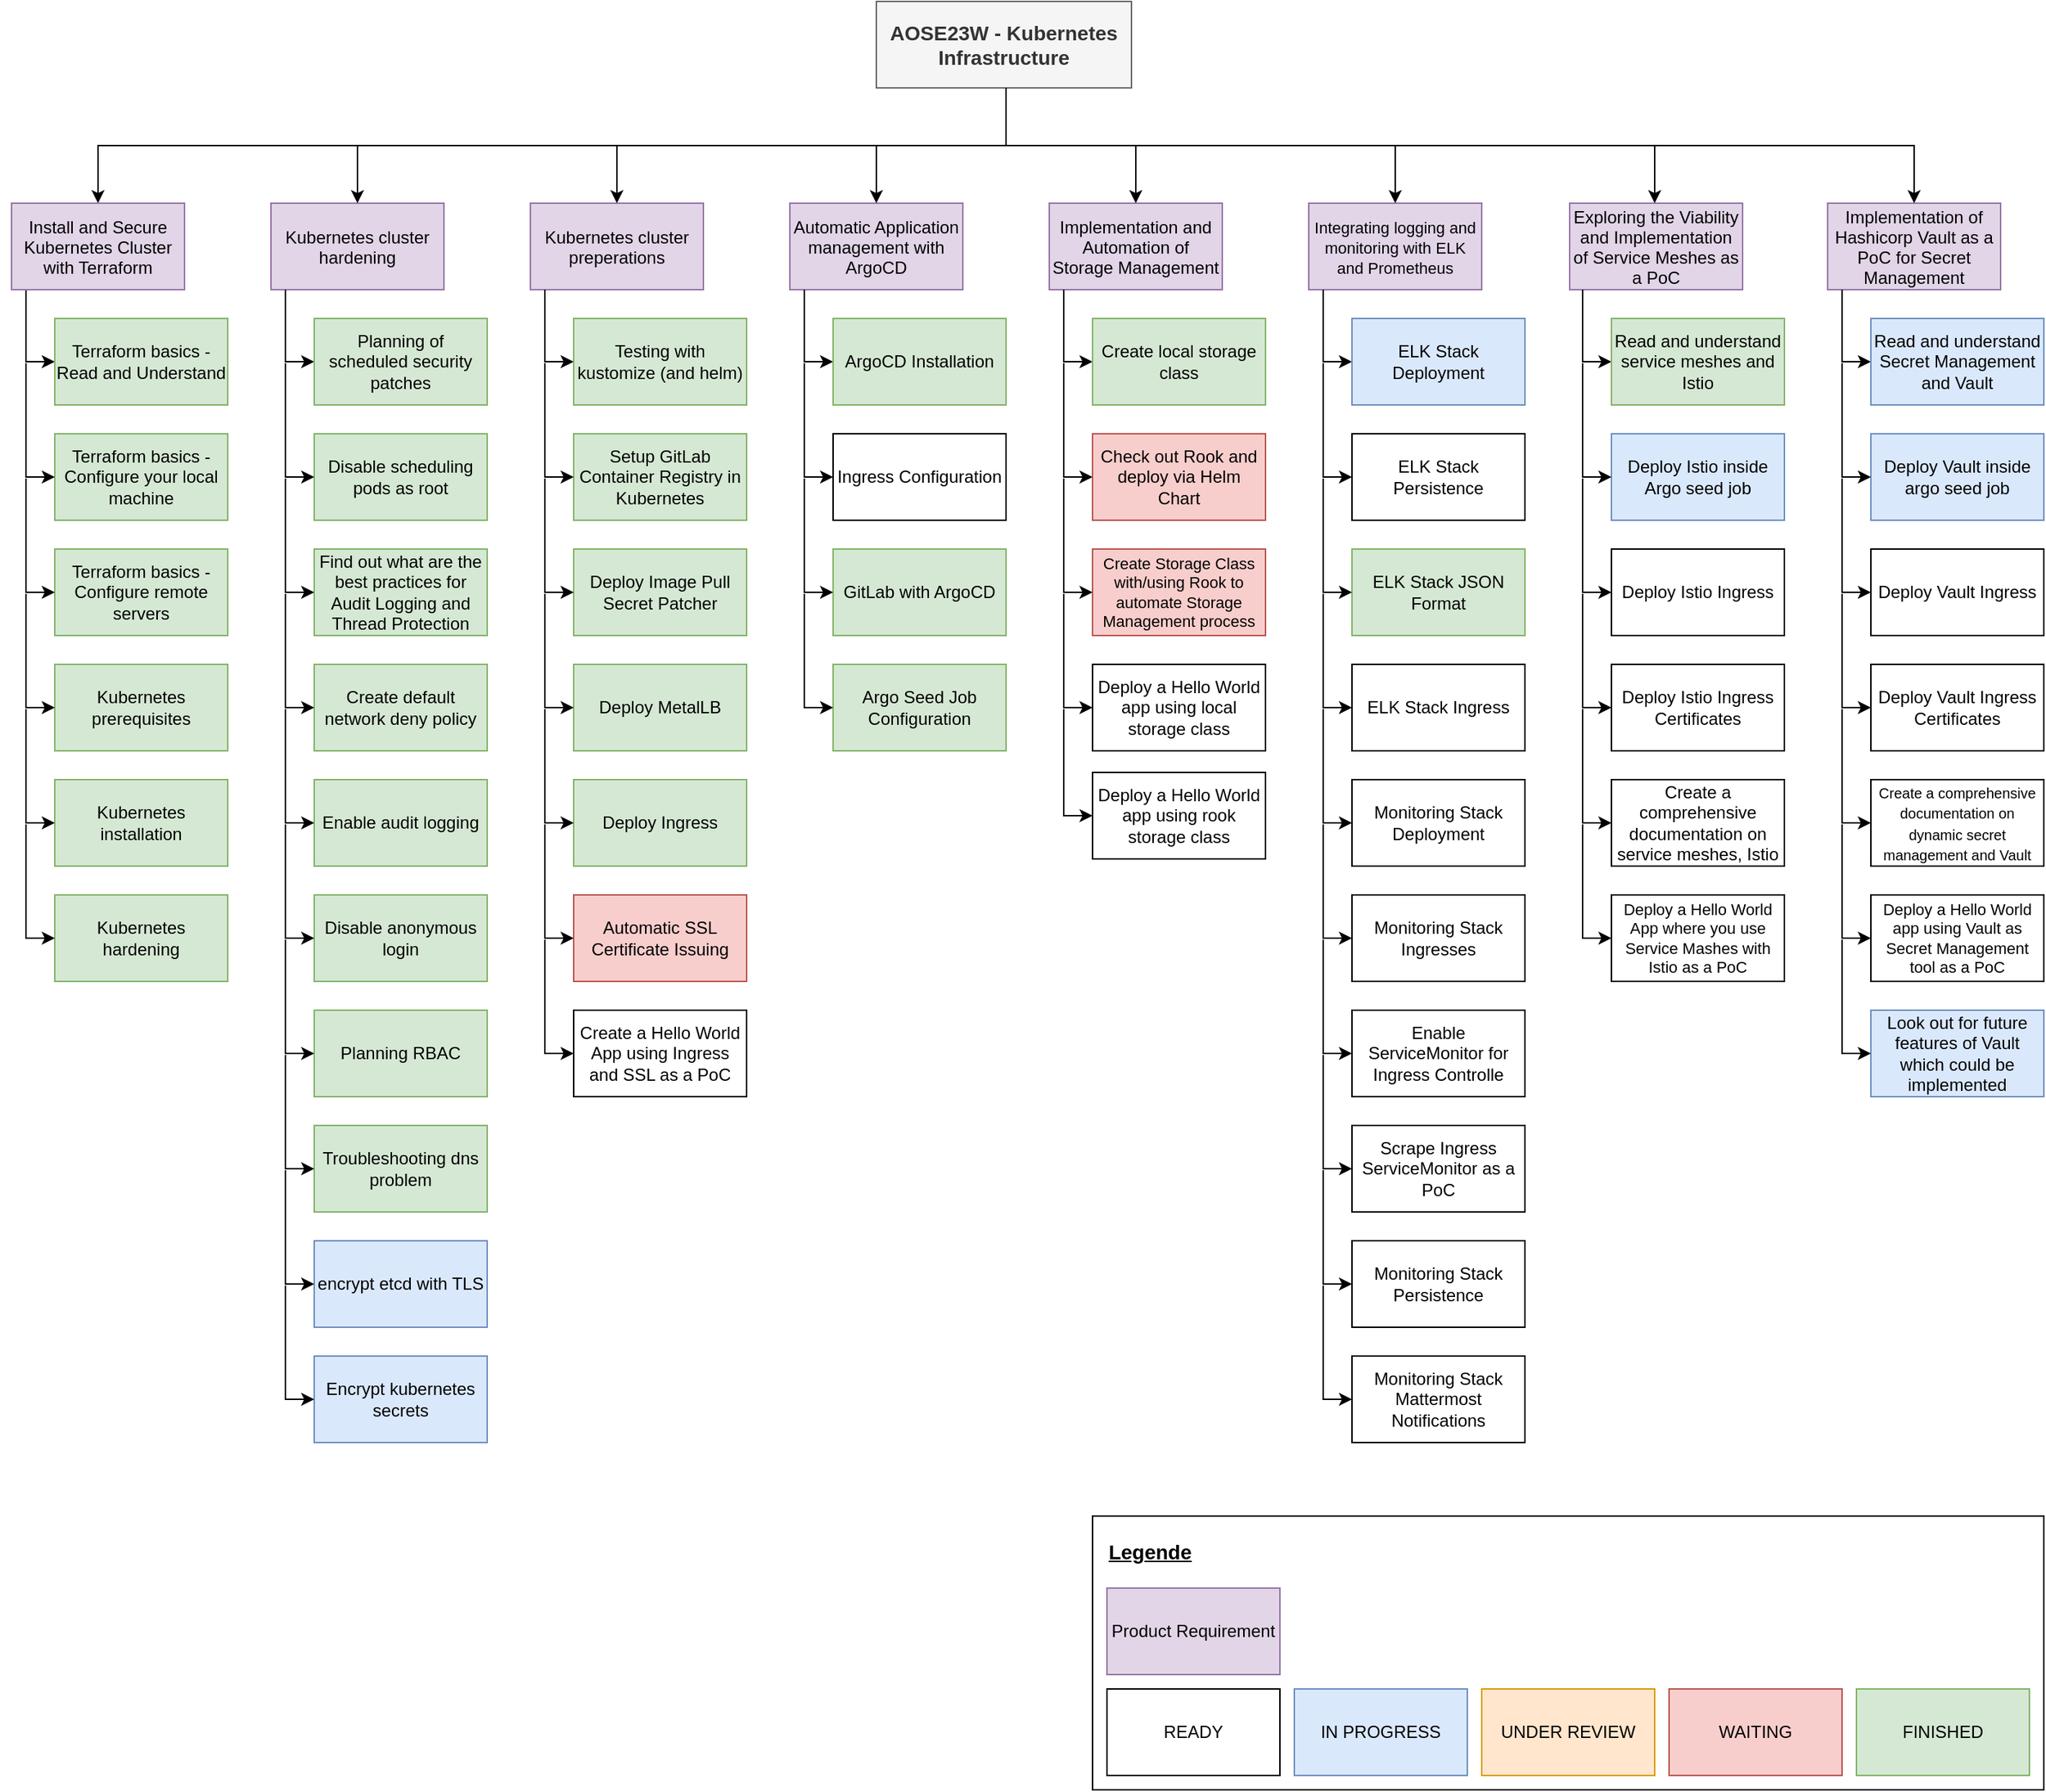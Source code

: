 <mxfile version="23.1.1" type="github">
  <diagram name="Seite-1" id="LmPy3jOl3H3XXLazsRag">
    <mxGraphModel dx="1547" dy="999" grid="1" gridSize="10" guides="1" tooltips="1" connect="1" arrows="1" fold="1" page="1" pageScale="1" pageWidth="827" pageHeight="1169" math="0" shadow="0">
      <root>
        <mxCell id="0" />
        <mxCell id="1" parent="0" />
        <mxCell id="gIQTqbDxIPekja-X_GCL-1" value="" style="rounded=0;whiteSpace=wrap;html=1;" parent="1" vertex="1">
          <mxGeometry x="880" y="1070" width="660" height="190" as="geometry" />
        </mxCell>
        <mxCell id="gIQTqbDxIPekja-X_GCL-2" value="&lt;font style=&quot;font-size: 14px;&quot;&gt;&lt;u&gt;&lt;b&gt;Legende&lt;/b&gt;&lt;/u&gt;&lt;/font&gt;" style="text;html=1;strokeColor=none;fillColor=none;align=center;verticalAlign=middle;whiteSpace=wrap;rounded=0;" parent="1" vertex="1">
          <mxGeometry x="890" y="1080" width="60" height="30" as="geometry" />
        </mxCell>
        <mxCell id="gIQTqbDxIPekja-X_GCL-3" value="Product Requirement" style="rounded=0;whiteSpace=wrap;html=1;fillColor=#e1d5e7;strokeColor=#9673a6;" parent="1" vertex="1">
          <mxGeometry x="890" y="1120" width="120" height="60" as="geometry" />
        </mxCell>
        <mxCell id="gIQTqbDxIPekja-X_GCL-4" value="WAITING" style="rounded=0;whiteSpace=wrap;html=1;fillColor=#f8cecc;strokeColor=#b85450;" parent="1" vertex="1">
          <mxGeometry x="1280" y="1190" width="120" height="60" as="geometry" />
        </mxCell>
        <mxCell id="gIQTqbDxIPekja-X_GCL-5" value="READY" style="rounded=0;whiteSpace=wrap;html=1;" parent="1" vertex="1">
          <mxGeometry x="890" y="1190" width="120" height="60" as="geometry" />
        </mxCell>
        <mxCell id="gIQTqbDxIPekja-X_GCL-6" value="IN PROGRESS" style="rounded=0;whiteSpace=wrap;html=1;fillColor=#dae8fc;strokeColor=#6c8ebf;" parent="1" vertex="1">
          <mxGeometry x="1020" y="1190" width="120" height="60" as="geometry" />
        </mxCell>
        <mxCell id="gIQTqbDxIPekja-X_GCL-7" value="UNDER REVIEW" style="rounded=0;whiteSpace=wrap;html=1;fillColor=#ffe6cc;strokeColor=#d79b00;" parent="1" vertex="1">
          <mxGeometry x="1150" y="1190" width="120" height="60" as="geometry" />
        </mxCell>
        <mxCell id="gIQTqbDxIPekja-X_GCL-8" value="FINISHED" style="rounded=0;whiteSpace=wrap;html=1;fillColor=#d5e8d4;strokeColor=#82b366;" parent="1" vertex="1">
          <mxGeometry x="1410" y="1190" width="120" height="60" as="geometry" />
        </mxCell>
        <mxCell id="gIQTqbDxIPekja-X_GCL-11" value="" style="edgeStyle=orthogonalEdgeStyle;rounded=0;orthogonalLoop=1;jettySize=auto;html=1;" parent="1" source="gIQTqbDxIPekja-X_GCL-9" target="gIQTqbDxIPekja-X_GCL-10" edge="1">
          <mxGeometry relative="1" as="geometry">
            <Array as="points">
              <mxPoint x="820" y="119" />
              <mxPoint x="190" y="119" />
            </Array>
          </mxGeometry>
        </mxCell>
        <mxCell id="gIQTqbDxIPekja-X_GCL-9" value="AOSE23W - Kubernetes Infrastructure" style="rounded=0;whiteSpace=wrap;html=1;fillColor=#f5f5f5;fontColor=#333333;strokeColor=#666666;fontSize=14;fontStyle=1" parent="1" vertex="1">
          <mxGeometry x="730" y="19" width="177" height="60" as="geometry" />
        </mxCell>
        <mxCell id="gIQTqbDxIPekja-X_GCL-35" style="edgeStyle=orthogonalEdgeStyle;rounded=0;orthogonalLoop=1;jettySize=auto;html=1;exitX=0;exitY=1;exitDx=0;exitDy=0;entryX=0;entryY=0.5;entryDx=0;entryDy=0;" parent="1" source="gIQTqbDxIPekja-X_GCL-10" target="gIQTqbDxIPekja-X_GCL-29" edge="1">
          <mxGeometry relative="1" as="geometry">
            <Array as="points">
              <mxPoint x="140" y="219" />
              <mxPoint x="140" y="269" />
            </Array>
          </mxGeometry>
        </mxCell>
        <mxCell id="gIQTqbDxIPekja-X_GCL-10" value="&lt;p style=&quot;margin: 0px; font-style: normal; font-variant-caps: normal; font-stretch: normal; line-height: normal; font-size-adjust: none; font-kerning: auto; font-variant-alternates: normal; font-variant-ligatures: normal; font-variant-numeric: normal; font-variant-east-asian: normal; font-variant-position: normal; font-feature-settings: normal; font-optical-sizing: auto; font-variation-settings: normal;&quot;&gt;&lt;font face=&quot;Helvetica&quot; style=&quot;font-size: 12px;&quot;&gt;Install and Secure Kubernetes Cluster with Terraform&lt;/font&gt;&lt;/p&gt;" style="whiteSpace=wrap;html=1;rounded=0;fillColor=#e1d5e7;strokeColor=#9673a6;" parent="1" vertex="1">
          <mxGeometry x="130" y="159" width="120" height="60" as="geometry" />
        </mxCell>
        <mxCell id="gIQTqbDxIPekja-X_GCL-12" value="&lt;p style=&quot;margin: 0px; font-style: normal; font-variant-caps: normal; font-stretch: normal; line-height: normal; font-size-adjust: none; font-kerning: auto; font-variant-alternates: normal; font-variant-ligatures: normal; font-variant-numeric: normal; font-variant-east-asian: normal; font-variant-position: normal; font-feature-settings: normal; font-optical-sizing: auto; font-variation-settings: normal;&quot;&gt;&lt;font face=&quot;Helvetica&quot; style=&quot;font-size: 12px;&quot;&gt;Kubernetes cluster hardening&lt;/font&gt;&lt;/p&gt;" style="whiteSpace=wrap;html=1;rounded=0;fillColor=#e1d5e7;strokeColor=#9673a6;" parent="1" vertex="1">
          <mxGeometry x="310" y="159" width="120" height="60" as="geometry" />
        </mxCell>
        <mxCell id="gIQTqbDxIPekja-X_GCL-13" value="&lt;p style=&quot;margin: 0px; font-style: normal; font-variant-caps: normal; font-stretch: normal; line-height: normal; font-size-adjust: none; font-kerning: auto; font-variant-alternates: normal; font-variant-ligatures: normal; font-variant-numeric: normal; font-variant-east-asian: normal; font-variant-position: normal; font-feature-settings: normal; font-optical-sizing: auto; font-variation-settings: normal;&quot;&gt;&lt;font face=&quot;Helvetica&quot; style=&quot;font-size: 12px;&quot;&gt;Kubernetes cluster preperations&lt;/font&gt;&lt;/p&gt;" style="whiteSpace=wrap;html=1;rounded=0;fillColor=#e1d5e7;strokeColor=#9673a6;" parent="1" vertex="1">
          <mxGeometry x="490" y="159" width="120" height="60" as="geometry" />
        </mxCell>
        <mxCell id="gIQTqbDxIPekja-X_GCL-14" value="&lt;p style=&quot;margin: 0px; font-style: normal; font-variant-caps: normal; font-stretch: normal; line-height: normal; font-size-adjust: none; font-kerning: auto; font-variant-alternates: normal; font-variant-ligatures: normal; font-variant-numeric: normal; font-variant-east-asian: normal; font-variant-position: normal; font-feature-settings: normal; font-optical-sizing: auto; font-variation-settings: normal;&quot;&gt;&lt;font style=&quot;font-size: 12px;&quot;&gt;Automatic Application management with ArgoCD&lt;/font&gt;&lt;/p&gt;" style="whiteSpace=wrap;html=1;rounded=0;fillColor=#e1d5e7;strokeColor=#9673a6;" parent="1" vertex="1">
          <mxGeometry x="670" y="159" width="120" height="60" as="geometry" />
        </mxCell>
        <mxCell id="gIQTqbDxIPekja-X_GCL-15" value="&lt;p style=&quot;margin: 0px; font-style: normal; font-variant-caps: normal; font-stretch: normal; line-height: normal; font-size-adjust: none; font-kerning: auto; font-variant-alternates: normal; font-variant-ligatures: normal; font-variant-numeric: normal; font-variant-east-asian: normal; font-variant-position: normal; font-feature-settings: normal; font-optical-sizing: auto; font-variation-settings: normal;&quot;&gt;&lt;font face=&quot;Helvetica&quot; style=&quot;font-size: 12px;&quot;&gt;Implementation and Automation of Storage Management&lt;/font&gt;&lt;/p&gt;" style="whiteSpace=wrap;html=1;rounded=0;fillColor=#e1d5e7;strokeColor=#9673a6;" parent="1" vertex="1">
          <mxGeometry x="850" y="159" width="120" height="60" as="geometry" />
        </mxCell>
        <mxCell id="gIQTqbDxIPekja-X_GCL-16" value="&lt;p style=&quot;margin: 0px; font-style: normal; font-variant-caps: normal; font-stretch: normal; line-height: normal; font-size-adjust: none; font-kerning: auto; font-variant-alternates: normal; font-variant-ligatures: normal; font-variant-numeric: normal; font-variant-east-asian: normal; font-variant-position: normal; font-feature-settings: normal; font-optical-sizing: auto; font-variation-settings: normal;&quot;&gt;&lt;font style=&quot;font-size: 11px;&quot; face=&quot;Helvetica&quot;&gt;Integrating logging and monitoring with ELK and Prometheus&lt;/font&gt;&lt;/p&gt;" style="whiteSpace=wrap;html=1;rounded=0;fillColor=#e1d5e7;strokeColor=#9673a6;" parent="1" vertex="1">
          <mxGeometry x="1030" y="159" width="120" height="60" as="geometry" />
        </mxCell>
        <mxCell id="gIQTqbDxIPekja-X_GCL-17" value="&lt;p style=&quot;margin: 0px; font-style: normal; font-variant-caps: normal; font-stretch: normal; line-height: normal; font-size-adjust: none; font-kerning: auto; font-variant-alternates: normal; font-variant-ligatures: normal; font-variant-numeric: normal; font-variant-east-asian: normal; font-variant-position: normal; font-feature-settings: normal; font-optical-sizing: auto; font-variation-settings: normal;&quot;&gt;&lt;font face=&quot;Helvetica&quot; style=&quot;font-size: 12px;&quot;&gt;Exploring the Viability and Implementation of Service Meshes as a PoC&lt;/font&gt;&lt;/p&gt;" style="whiteSpace=wrap;html=1;rounded=0;fillColor=#e1d5e7;strokeColor=#9673a6;" parent="1" vertex="1">
          <mxGeometry x="1211" y="159" width="120" height="60" as="geometry" />
        </mxCell>
        <mxCell id="gIQTqbDxIPekja-X_GCL-18" value="&lt;p style=&quot;margin: 0px; font-style: normal; font-variant-caps: normal; font-stretch: normal; line-height: normal; font-size-adjust: none; font-kerning: auto; font-variant-alternates: normal; font-variant-ligatures: normal; font-variant-numeric: normal; font-variant-east-asian: normal; font-variant-position: normal; font-feature-settings: normal; font-optical-sizing: auto; font-variation-settings: normal;&quot;&gt;&lt;font style=&quot;font-size: 12px;&quot;&gt;Implementation of Hashicorp Vault as a PoC for Secret Management&lt;/font&gt;&lt;/p&gt;" style="whiteSpace=wrap;html=1;rounded=0;fillColor=#e1d5e7;strokeColor=#9673a6;" parent="1" vertex="1">
          <mxGeometry x="1390" y="159" width="120" height="60" as="geometry" />
        </mxCell>
        <mxCell id="gIQTqbDxIPekja-X_GCL-19" value="" style="edgeStyle=orthogonalEdgeStyle;rounded=0;orthogonalLoop=1;jettySize=auto;html=1;entryX=0.5;entryY=0;entryDx=0;entryDy=0;" parent="1" target="gIQTqbDxIPekja-X_GCL-12" edge="1">
          <mxGeometry relative="1" as="geometry">
            <mxPoint x="820" y="79" as="sourcePoint" />
            <mxPoint x="200" y="169" as="targetPoint" />
            <Array as="points">
              <mxPoint x="820" y="79" />
              <mxPoint x="820" y="119" />
              <mxPoint x="370" y="119" />
            </Array>
          </mxGeometry>
        </mxCell>
        <mxCell id="gIQTqbDxIPekja-X_GCL-21" value="" style="edgeStyle=orthogonalEdgeStyle;rounded=0;orthogonalLoop=1;jettySize=auto;html=1;entryX=0.5;entryY=0;entryDx=0;entryDy=0;" parent="1" target="gIQTqbDxIPekja-X_GCL-15" edge="1">
          <mxGeometry relative="1" as="geometry">
            <mxPoint x="820" y="79" as="sourcePoint" />
            <mxPoint x="380" y="169" as="targetPoint" />
            <Array as="points">
              <mxPoint x="820" y="79" />
              <mxPoint x="820" y="119" />
              <mxPoint x="910" y="119" />
            </Array>
          </mxGeometry>
        </mxCell>
        <mxCell id="gIQTqbDxIPekja-X_GCL-23" value="" style="edgeStyle=orthogonalEdgeStyle;rounded=0;orthogonalLoop=1;jettySize=auto;html=1;entryX=0.5;entryY=0;entryDx=0;entryDy=0;" parent="1" target="gIQTqbDxIPekja-X_GCL-14" edge="1">
          <mxGeometry relative="1" as="geometry">
            <mxPoint x="820" y="79" as="sourcePoint" />
            <mxPoint x="900" y="169" as="targetPoint" />
            <Array as="points">
              <mxPoint x="820" y="79" />
              <mxPoint x="820" y="119" />
              <mxPoint x="730" y="119" />
            </Array>
          </mxGeometry>
        </mxCell>
        <mxCell id="gIQTqbDxIPekja-X_GCL-24" value="" style="edgeStyle=orthogonalEdgeStyle;rounded=0;orthogonalLoop=1;jettySize=auto;html=1;entryX=0.5;entryY=0;entryDx=0;entryDy=0;" parent="1" target="gIQTqbDxIPekja-X_GCL-13" edge="1">
          <mxGeometry relative="1" as="geometry">
            <mxPoint x="820" y="79" as="sourcePoint" />
            <mxPoint x="720" y="169" as="targetPoint" />
            <Array as="points">
              <mxPoint x="820" y="79" />
              <mxPoint x="820" y="119" />
              <mxPoint x="550" y="119" />
            </Array>
          </mxGeometry>
        </mxCell>
        <mxCell id="gIQTqbDxIPekja-X_GCL-26" value="" style="edgeStyle=orthogonalEdgeStyle;rounded=0;orthogonalLoop=1;jettySize=auto;html=1;entryX=0.5;entryY=0;entryDx=0;entryDy=0;" parent="1" target="gIQTqbDxIPekja-X_GCL-16" edge="1">
          <mxGeometry relative="1" as="geometry">
            <mxPoint x="820" y="79" as="sourcePoint" />
            <mxPoint x="900" y="169" as="targetPoint" />
            <Array as="points">
              <mxPoint x="820" y="79" />
              <mxPoint x="820" y="119" />
              <mxPoint x="1090" y="119" />
            </Array>
          </mxGeometry>
        </mxCell>
        <mxCell id="gIQTqbDxIPekja-X_GCL-27" value="" style="edgeStyle=orthogonalEdgeStyle;rounded=0;orthogonalLoop=1;jettySize=auto;html=1;" parent="1" edge="1">
          <mxGeometry relative="1" as="geometry">
            <mxPoint x="820" y="79" as="sourcePoint" />
            <mxPoint x="1270" y="159" as="targetPoint" />
            <Array as="points">
              <mxPoint x="820" y="79" />
              <mxPoint x="820" y="119" />
              <mxPoint x="1270" y="119" />
            </Array>
          </mxGeometry>
        </mxCell>
        <mxCell id="gIQTqbDxIPekja-X_GCL-28" value="" style="edgeStyle=orthogonalEdgeStyle;rounded=0;orthogonalLoop=1;jettySize=auto;html=1;entryX=0.5;entryY=0;entryDx=0;entryDy=0;" parent="1" target="gIQTqbDxIPekja-X_GCL-18" edge="1">
          <mxGeometry relative="1" as="geometry">
            <mxPoint x="820" y="79" as="sourcePoint" />
            <mxPoint x="1260" y="169" as="targetPoint" />
            <Array as="points">
              <mxPoint x="820" y="79" />
              <mxPoint x="820" y="119" />
              <mxPoint x="1450" y="119" />
            </Array>
          </mxGeometry>
        </mxCell>
        <mxCell id="gIQTqbDxIPekja-X_GCL-29" value="Terraform basics - Read and Understand" style="rounded=0;whiteSpace=wrap;html=1;fillColor=#d5e8d4;strokeColor=#82b366;" parent="1" vertex="1">
          <mxGeometry x="160" y="239" width="120" height="60" as="geometry" />
        </mxCell>
        <mxCell id="gIQTqbDxIPekja-X_GCL-30" value="Terraform basics - Configure your local machine" style="rounded=0;whiteSpace=wrap;html=1;fillColor=#d5e8d4;strokeColor=#82b366;" parent="1" vertex="1">
          <mxGeometry x="160" y="319" width="120" height="60" as="geometry" />
        </mxCell>
        <mxCell id="gIQTqbDxIPekja-X_GCL-31" value="Terraform basics - Configure remote servers" style="rounded=0;whiteSpace=wrap;html=1;fillColor=#d5e8d4;strokeColor=#82b366;" parent="1" vertex="1">
          <mxGeometry x="160" y="399" width="120" height="60" as="geometry" />
        </mxCell>
        <mxCell id="gIQTqbDxIPekja-X_GCL-32" value="Kubernetes prerequisites" style="rounded=0;whiteSpace=wrap;html=1;fillColor=#d5e8d4;strokeColor=#82b366;" parent="1" vertex="1">
          <mxGeometry x="160" y="479" width="120" height="60" as="geometry" />
        </mxCell>
        <mxCell id="gIQTqbDxIPekja-X_GCL-33" value="Kubernetes installation" style="rounded=0;whiteSpace=wrap;html=1;fillColor=#d5e8d4;strokeColor=#82b366;" parent="1" vertex="1">
          <mxGeometry x="160" y="559" width="120" height="60" as="geometry" />
        </mxCell>
        <mxCell id="gIQTqbDxIPekja-X_GCL-34" value="Kubernetes hardening" style="rounded=0;whiteSpace=wrap;html=1;fillColor=#d5e8d4;strokeColor=#82b366;" parent="1" vertex="1">
          <mxGeometry x="160" y="639" width="120" height="60" as="geometry" />
        </mxCell>
        <mxCell id="gIQTqbDxIPekja-X_GCL-36" style="edgeStyle=orthogonalEdgeStyle;rounded=0;orthogonalLoop=1;jettySize=auto;html=1;entryX=0;entryY=0.5;entryDx=0;entryDy=0;" parent="1" target="gIQTqbDxIPekja-X_GCL-30" edge="1">
          <mxGeometry relative="1" as="geometry">
            <mxPoint x="140" y="270" as="sourcePoint" />
            <mxPoint x="170" y="279" as="targetPoint" />
            <Array as="points">
              <mxPoint x="140" y="349" />
            </Array>
          </mxGeometry>
        </mxCell>
        <mxCell id="gIQTqbDxIPekja-X_GCL-37" style="edgeStyle=orthogonalEdgeStyle;rounded=0;orthogonalLoop=1;jettySize=auto;html=1;" parent="1" edge="1">
          <mxGeometry relative="1" as="geometry">
            <mxPoint x="140" y="350" as="sourcePoint" />
            <mxPoint x="160" y="429" as="targetPoint" />
            <Array as="points">
              <mxPoint x="140" y="429" />
              <mxPoint x="160" y="429" />
            </Array>
          </mxGeometry>
        </mxCell>
        <mxCell id="gIQTqbDxIPekja-X_GCL-38" style="edgeStyle=orthogonalEdgeStyle;rounded=0;orthogonalLoop=1;jettySize=auto;html=1;" parent="1" edge="1">
          <mxGeometry relative="1" as="geometry">
            <mxPoint x="140" y="430" as="sourcePoint" />
            <mxPoint x="160" y="509" as="targetPoint" />
            <Array as="points">
              <mxPoint x="140" y="509" />
              <mxPoint x="160" y="509" />
            </Array>
          </mxGeometry>
        </mxCell>
        <mxCell id="gIQTqbDxIPekja-X_GCL-39" style="edgeStyle=orthogonalEdgeStyle;rounded=0;orthogonalLoop=1;jettySize=auto;html=1;" parent="1" edge="1">
          <mxGeometry relative="1" as="geometry">
            <mxPoint x="140" y="510" as="sourcePoint" />
            <mxPoint x="160" y="589" as="targetPoint" />
            <Array as="points">
              <mxPoint x="140" y="589" />
              <mxPoint x="160" y="589" />
            </Array>
          </mxGeometry>
        </mxCell>
        <mxCell id="gIQTqbDxIPekja-X_GCL-40" style="edgeStyle=orthogonalEdgeStyle;rounded=0;orthogonalLoop=1;jettySize=auto;html=1;" parent="1" edge="1">
          <mxGeometry relative="1" as="geometry">
            <mxPoint x="140" y="590" as="sourcePoint" />
            <mxPoint x="160" y="669" as="targetPoint" />
            <Array as="points">
              <mxPoint x="140" y="669" />
              <mxPoint x="160" y="669" />
            </Array>
          </mxGeometry>
        </mxCell>
        <mxCell id="gIQTqbDxIPekja-X_GCL-41" style="edgeStyle=orthogonalEdgeStyle;rounded=0;orthogonalLoop=1;jettySize=auto;html=1;entryX=0;entryY=0.5;entryDx=0;entryDy=0;" parent="1" target="gIQTqbDxIPekja-X_GCL-42" edge="1">
          <mxGeometry relative="1" as="geometry">
            <mxPoint x="320" y="219" as="sourcePoint" />
            <Array as="points">
              <mxPoint x="320" y="219" />
              <mxPoint x="320" y="269" />
            </Array>
          </mxGeometry>
        </mxCell>
        <mxCell id="gIQTqbDxIPekja-X_GCL-42" value="Planning of scheduled security patches" style="rounded=0;whiteSpace=wrap;html=1;fillColor=#d5e8d4;strokeColor=#82b366;" parent="1" vertex="1">
          <mxGeometry x="340" y="239" width="120" height="60" as="geometry" />
        </mxCell>
        <mxCell id="gIQTqbDxIPekja-X_GCL-43" value="Disable scheduling pods as root" style="rounded=0;whiteSpace=wrap;html=1;fillColor=#d5e8d4;strokeColor=#82b366;" parent="1" vertex="1">
          <mxGeometry x="340" y="319" width="120" height="60" as="geometry" />
        </mxCell>
        <mxCell id="gIQTqbDxIPekja-X_GCL-44" value="Find out what are the best practices for Audit Logging and Thread Protection" style="rounded=0;whiteSpace=wrap;html=1;fillColor=#d5e8d4;strokeColor=#82b366;" parent="1" vertex="1">
          <mxGeometry x="340" y="399" width="120" height="60" as="geometry" />
        </mxCell>
        <mxCell id="gIQTqbDxIPekja-X_GCL-45" value="Create default network deny policy" style="rounded=0;whiteSpace=wrap;html=1;fillColor=#d5e8d4;strokeColor=#82b366;" parent="1" vertex="1">
          <mxGeometry x="340" y="479" width="120" height="60" as="geometry" />
        </mxCell>
        <mxCell id="gIQTqbDxIPekja-X_GCL-46" value="Enable audit logging" style="rounded=0;whiteSpace=wrap;html=1;fillColor=#d5e8d4;strokeColor=#82b366;" parent="1" vertex="1">
          <mxGeometry x="340" y="559" width="120" height="60" as="geometry" />
        </mxCell>
        <mxCell id="gIQTqbDxIPekja-X_GCL-47" value="Disable anonymous login" style="rounded=0;whiteSpace=wrap;html=1;fillColor=#d5e8d4;strokeColor=#82b366;" parent="1" vertex="1">
          <mxGeometry x="340" y="639" width="120" height="60" as="geometry" />
        </mxCell>
        <mxCell id="gIQTqbDxIPekja-X_GCL-48" style="edgeStyle=orthogonalEdgeStyle;rounded=0;orthogonalLoop=1;jettySize=auto;html=1;entryX=0;entryY=0.5;entryDx=0;entryDy=0;" parent="1" target="gIQTqbDxIPekja-X_GCL-43" edge="1">
          <mxGeometry relative="1" as="geometry">
            <mxPoint x="320" y="270" as="sourcePoint" />
            <mxPoint x="350" y="279" as="targetPoint" />
            <Array as="points">
              <mxPoint x="320" y="349" />
            </Array>
          </mxGeometry>
        </mxCell>
        <mxCell id="gIQTqbDxIPekja-X_GCL-49" style="edgeStyle=orthogonalEdgeStyle;rounded=0;orthogonalLoop=1;jettySize=auto;html=1;" parent="1" edge="1">
          <mxGeometry relative="1" as="geometry">
            <mxPoint x="320" y="350" as="sourcePoint" />
            <mxPoint x="340" y="429" as="targetPoint" />
            <Array as="points">
              <mxPoint x="320" y="429" />
              <mxPoint x="340" y="429" />
            </Array>
          </mxGeometry>
        </mxCell>
        <mxCell id="gIQTqbDxIPekja-X_GCL-50" style="edgeStyle=orthogonalEdgeStyle;rounded=0;orthogonalLoop=1;jettySize=auto;html=1;" parent="1" edge="1">
          <mxGeometry relative="1" as="geometry">
            <mxPoint x="320" y="430" as="sourcePoint" />
            <mxPoint x="340" y="509" as="targetPoint" />
            <Array as="points">
              <mxPoint x="320" y="509" />
              <mxPoint x="340" y="509" />
            </Array>
          </mxGeometry>
        </mxCell>
        <mxCell id="gIQTqbDxIPekja-X_GCL-51" style="edgeStyle=orthogonalEdgeStyle;rounded=0;orthogonalLoop=1;jettySize=auto;html=1;" parent="1" edge="1">
          <mxGeometry relative="1" as="geometry">
            <mxPoint x="320" y="510" as="sourcePoint" />
            <mxPoint x="340" y="589" as="targetPoint" />
            <Array as="points">
              <mxPoint x="320" y="589" />
              <mxPoint x="340" y="589" />
            </Array>
          </mxGeometry>
        </mxCell>
        <mxCell id="gIQTqbDxIPekja-X_GCL-52" style="edgeStyle=orthogonalEdgeStyle;rounded=0;orthogonalLoop=1;jettySize=auto;html=1;" parent="1" edge="1">
          <mxGeometry relative="1" as="geometry">
            <mxPoint x="320" y="590" as="sourcePoint" />
            <mxPoint x="340" y="669" as="targetPoint" />
            <Array as="points">
              <mxPoint x="320" y="669" />
              <mxPoint x="340" y="669" />
            </Array>
          </mxGeometry>
        </mxCell>
        <mxCell id="gIQTqbDxIPekja-X_GCL-53" value="Planning RBAC" style="rounded=0;whiteSpace=wrap;html=1;fillColor=#d5e8d4;strokeColor=#82b366;" parent="1" vertex="1">
          <mxGeometry x="340" y="719" width="120" height="60" as="geometry" />
        </mxCell>
        <mxCell id="gIQTqbDxIPekja-X_GCL-54" value="Troubleshooting dns problem" style="rounded=0;whiteSpace=wrap;html=1;fillColor=#d5e8d4;strokeColor=#82b366;" parent="1" vertex="1">
          <mxGeometry x="340" y="799" width="120" height="60" as="geometry" />
        </mxCell>
        <mxCell id="gIQTqbDxIPekja-X_GCL-55" style="edgeStyle=orthogonalEdgeStyle;rounded=0;orthogonalLoop=1;jettySize=auto;html=1;" parent="1" edge="1">
          <mxGeometry relative="1" as="geometry">
            <mxPoint x="320" y="670" as="sourcePoint" />
            <mxPoint x="340" y="749" as="targetPoint" />
            <Array as="points">
              <mxPoint x="320" y="749" />
              <mxPoint x="340" y="749" />
            </Array>
          </mxGeometry>
        </mxCell>
        <mxCell id="gIQTqbDxIPekja-X_GCL-56" style="edgeStyle=orthogonalEdgeStyle;rounded=0;orthogonalLoop=1;jettySize=auto;html=1;" parent="1" edge="1">
          <mxGeometry relative="1" as="geometry">
            <mxPoint x="320" y="750" as="sourcePoint" />
            <mxPoint x="340" y="829" as="targetPoint" />
            <Array as="points">
              <mxPoint x="320" y="829" />
              <mxPoint x="340" y="829" />
            </Array>
          </mxGeometry>
        </mxCell>
        <mxCell id="gIQTqbDxIPekja-X_GCL-57" value="encrypt etcd with TLS" style="rounded=0;whiteSpace=wrap;html=1;fillColor=#dae8fc;strokeColor=#6c8ebf;" parent="1" vertex="1">
          <mxGeometry x="340" y="879" width="120" height="60" as="geometry" />
        </mxCell>
        <mxCell id="gIQTqbDxIPekja-X_GCL-58" value="Encrypt kubernetes secrets" style="rounded=0;whiteSpace=wrap;html=1;fillColor=#dae8fc;strokeColor=#6c8ebf;" parent="1" vertex="1">
          <mxGeometry x="340" y="959" width="120" height="60" as="geometry" />
        </mxCell>
        <mxCell id="gIQTqbDxIPekja-X_GCL-59" style="edgeStyle=orthogonalEdgeStyle;rounded=0;orthogonalLoop=1;jettySize=auto;html=1;" parent="1" edge="1">
          <mxGeometry relative="1" as="geometry">
            <mxPoint x="320" y="830" as="sourcePoint" />
            <mxPoint x="340" y="909" as="targetPoint" />
            <Array as="points">
              <mxPoint x="320" y="909" />
              <mxPoint x="340" y="909" />
            </Array>
          </mxGeometry>
        </mxCell>
        <mxCell id="gIQTqbDxIPekja-X_GCL-60" style="edgeStyle=orthogonalEdgeStyle;rounded=0;orthogonalLoop=1;jettySize=auto;html=1;" parent="1" edge="1">
          <mxGeometry relative="1" as="geometry">
            <mxPoint x="320" y="910" as="sourcePoint" />
            <mxPoint x="340" y="989" as="targetPoint" />
            <Array as="points">
              <mxPoint x="320" y="989" />
              <mxPoint x="340" y="989" />
            </Array>
          </mxGeometry>
        </mxCell>
        <mxCell id="gIQTqbDxIPekja-X_GCL-61" style="edgeStyle=orthogonalEdgeStyle;rounded=0;orthogonalLoop=1;jettySize=auto;html=1;entryX=0;entryY=0.5;entryDx=0;entryDy=0;" parent="1" target="gIQTqbDxIPekja-X_GCL-62" edge="1">
          <mxGeometry relative="1" as="geometry">
            <mxPoint x="500" y="219" as="sourcePoint" />
            <Array as="points">
              <mxPoint x="500" y="219" />
              <mxPoint x="500" y="269" />
            </Array>
          </mxGeometry>
        </mxCell>
        <mxCell id="gIQTqbDxIPekja-X_GCL-62" value="Testing with kustomize (and helm)" style="rounded=0;whiteSpace=wrap;html=1;fillColor=#d5e8d4;strokeColor=#82b366;" parent="1" vertex="1">
          <mxGeometry x="520" y="239" width="120" height="60" as="geometry" />
        </mxCell>
        <mxCell id="gIQTqbDxIPekja-X_GCL-63" value="Setup GitLab Container Registry in Kubernetes" style="rounded=0;whiteSpace=wrap;html=1;fillColor=#d5e8d4;strokeColor=#82b366;" parent="1" vertex="1">
          <mxGeometry x="520" y="319" width="120" height="60" as="geometry" />
        </mxCell>
        <mxCell id="gIQTqbDxIPekja-X_GCL-64" value="Deploy Image Pull Secret Patcher" style="rounded=0;whiteSpace=wrap;html=1;fillColor=#d5e8d4;strokeColor=#82b366;" parent="1" vertex="1">
          <mxGeometry x="520" y="399" width="120" height="60" as="geometry" />
        </mxCell>
        <mxCell id="gIQTqbDxIPekja-X_GCL-65" value="Deploy MetalLB" style="rounded=0;whiteSpace=wrap;html=1;fillColor=#d5e8d4;strokeColor=#82b366;" parent="1" vertex="1">
          <mxGeometry x="520" y="479" width="120" height="60" as="geometry" />
        </mxCell>
        <mxCell id="gIQTqbDxIPekja-X_GCL-66" value="Deploy Ingress" style="rounded=0;whiteSpace=wrap;html=1;fillColor=#d5e8d4;strokeColor=#82b366;" parent="1" vertex="1">
          <mxGeometry x="520" y="559" width="120" height="60" as="geometry" />
        </mxCell>
        <mxCell id="gIQTqbDxIPekja-X_GCL-67" value="Automatic SSL Certificate Issuing" style="rounded=0;whiteSpace=wrap;html=1;fillColor=#f8cecc;strokeColor=#b85450;" parent="1" vertex="1">
          <mxGeometry x="520" y="639" width="120" height="60" as="geometry" />
        </mxCell>
        <mxCell id="gIQTqbDxIPekja-X_GCL-68" style="edgeStyle=orthogonalEdgeStyle;rounded=0;orthogonalLoop=1;jettySize=auto;html=1;entryX=0;entryY=0.5;entryDx=0;entryDy=0;" parent="1" target="gIQTqbDxIPekja-X_GCL-63" edge="1">
          <mxGeometry relative="1" as="geometry">
            <mxPoint x="500" y="270" as="sourcePoint" />
            <mxPoint x="530" y="279" as="targetPoint" />
            <Array as="points">
              <mxPoint x="500" y="349" />
            </Array>
          </mxGeometry>
        </mxCell>
        <mxCell id="gIQTqbDxIPekja-X_GCL-69" style="edgeStyle=orthogonalEdgeStyle;rounded=0;orthogonalLoop=1;jettySize=auto;html=1;" parent="1" edge="1">
          <mxGeometry relative="1" as="geometry">
            <mxPoint x="500" y="350" as="sourcePoint" />
            <mxPoint x="520" y="429" as="targetPoint" />
            <Array as="points">
              <mxPoint x="500" y="429" />
              <mxPoint x="520" y="429" />
            </Array>
          </mxGeometry>
        </mxCell>
        <mxCell id="gIQTqbDxIPekja-X_GCL-70" style="edgeStyle=orthogonalEdgeStyle;rounded=0;orthogonalLoop=1;jettySize=auto;html=1;" parent="1" edge="1">
          <mxGeometry relative="1" as="geometry">
            <mxPoint x="500" y="430" as="sourcePoint" />
            <mxPoint x="520" y="509" as="targetPoint" />
            <Array as="points">
              <mxPoint x="500" y="509" />
              <mxPoint x="520" y="509" />
            </Array>
          </mxGeometry>
        </mxCell>
        <mxCell id="gIQTqbDxIPekja-X_GCL-71" style="edgeStyle=orthogonalEdgeStyle;rounded=0;orthogonalLoop=1;jettySize=auto;html=1;" parent="1" edge="1">
          <mxGeometry relative="1" as="geometry">
            <mxPoint x="500" y="510" as="sourcePoint" />
            <mxPoint x="520" y="589" as="targetPoint" />
            <Array as="points">
              <mxPoint x="500" y="589" />
              <mxPoint x="520" y="589" />
            </Array>
          </mxGeometry>
        </mxCell>
        <mxCell id="gIQTqbDxIPekja-X_GCL-72" style="edgeStyle=orthogonalEdgeStyle;rounded=0;orthogonalLoop=1;jettySize=auto;html=1;" parent="1" edge="1">
          <mxGeometry relative="1" as="geometry">
            <mxPoint x="500" y="590" as="sourcePoint" />
            <mxPoint x="520" y="669" as="targetPoint" />
            <Array as="points">
              <mxPoint x="500" y="669" />
              <mxPoint x="520" y="669" />
            </Array>
          </mxGeometry>
        </mxCell>
        <mxCell id="gIQTqbDxIPekja-X_GCL-73" style="edgeStyle=orthogonalEdgeStyle;rounded=0;orthogonalLoop=1;jettySize=auto;html=1;entryX=0;entryY=0.5;entryDx=0;entryDy=0;" parent="1" target="gIQTqbDxIPekja-X_GCL-74" edge="1">
          <mxGeometry relative="1" as="geometry">
            <mxPoint x="680" y="219" as="sourcePoint" />
            <Array as="points">
              <mxPoint x="680" y="219" />
              <mxPoint x="680" y="269" />
            </Array>
          </mxGeometry>
        </mxCell>
        <mxCell id="gIQTqbDxIPekja-X_GCL-74" value="ArgoCD Installation" style="rounded=0;whiteSpace=wrap;html=1;fillColor=#d5e8d4;strokeColor=#82b366;" parent="1" vertex="1">
          <mxGeometry x="700" y="239" width="120" height="60" as="geometry" />
        </mxCell>
        <mxCell id="gIQTqbDxIPekja-X_GCL-75" value="Ingress Configuration" style="rounded=0;whiteSpace=wrap;html=1;" parent="1" vertex="1">
          <mxGeometry x="700" y="319" width="120" height="60" as="geometry" />
        </mxCell>
        <mxCell id="gIQTqbDxIPekja-X_GCL-76" value="GitLab with ArgoCD" style="rounded=0;whiteSpace=wrap;html=1;fillColor=#d5e8d4;strokeColor=#82b366;" parent="1" vertex="1">
          <mxGeometry x="700" y="399" width="120" height="60" as="geometry" />
        </mxCell>
        <mxCell id="gIQTqbDxIPekja-X_GCL-77" value="Argo Seed Job Configuration" style="rounded=0;whiteSpace=wrap;html=1;fillColor=#d5e8d4;strokeColor=#82b366;" parent="1" vertex="1">
          <mxGeometry x="700" y="479" width="120" height="60" as="geometry" />
        </mxCell>
        <mxCell id="gIQTqbDxIPekja-X_GCL-80" style="edgeStyle=orthogonalEdgeStyle;rounded=0;orthogonalLoop=1;jettySize=auto;html=1;entryX=0;entryY=0.5;entryDx=0;entryDy=0;" parent="1" target="gIQTqbDxIPekja-X_GCL-75" edge="1">
          <mxGeometry relative="1" as="geometry">
            <mxPoint x="680" y="270" as="sourcePoint" />
            <mxPoint x="710" y="279" as="targetPoint" />
            <Array as="points">
              <mxPoint x="680" y="349" />
            </Array>
          </mxGeometry>
        </mxCell>
        <mxCell id="gIQTqbDxIPekja-X_GCL-81" style="edgeStyle=orthogonalEdgeStyle;rounded=0;orthogonalLoop=1;jettySize=auto;html=1;" parent="1" edge="1">
          <mxGeometry relative="1" as="geometry">
            <mxPoint x="680" y="350" as="sourcePoint" />
            <mxPoint x="700" y="429" as="targetPoint" />
            <Array as="points">
              <mxPoint x="680" y="429" />
              <mxPoint x="700" y="429" />
            </Array>
          </mxGeometry>
        </mxCell>
        <mxCell id="gIQTqbDxIPekja-X_GCL-82" style="edgeStyle=orthogonalEdgeStyle;rounded=0;orthogonalLoop=1;jettySize=auto;html=1;" parent="1" edge="1">
          <mxGeometry relative="1" as="geometry">
            <mxPoint x="680" y="430" as="sourcePoint" />
            <mxPoint x="700" y="509" as="targetPoint" />
            <Array as="points">
              <mxPoint x="680" y="509" />
              <mxPoint x="700" y="509" />
            </Array>
          </mxGeometry>
        </mxCell>
        <mxCell id="gIQTqbDxIPekja-X_GCL-85" style="edgeStyle=orthogonalEdgeStyle;rounded=0;orthogonalLoop=1;jettySize=auto;html=1;entryX=0;entryY=0.5;entryDx=0;entryDy=0;" parent="1" target="gIQTqbDxIPekja-X_GCL-86" edge="1">
          <mxGeometry relative="1" as="geometry">
            <mxPoint x="860" y="219" as="sourcePoint" />
            <Array as="points">
              <mxPoint x="860" y="219" />
              <mxPoint x="860" y="269" />
            </Array>
          </mxGeometry>
        </mxCell>
        <mxCell id="gIQTqbDxIPekja-X_GCL-86" value="Create local storage class" style="rounded=0;whiteSpace=wrap;html=1;fillColor=#d5e8d4;strokeColor=#82b366;" parent="1" vertex="1">
          <mxGeometry x="880" y="239" width="120" height="60" as="geometry" />
        </mxCell>
        <mxCell id="gIQTqbDxIPekja-X_GCL-88" value="Create Storage Class with/using Rook to automate Storage Management process" style="rounded=0;whiteSpace=wrap;html=1;fillColor=#f8cecc;strokeColor=#b85450;fontSize=11;" parent="1" vertex="1">
          <mxGeometry x="880" y="399" width="120" height="60" as="geometry" />
        </mxCell>
        <mxCell id="gIQTqbDxIPekja-X_GCL-90" style="edgeStyle=orthogonalEdgeStyle;rounded=0;orthogonalLoop=1;jettySize=auto;html=1;entryX=0;entryY=0.5;entryDx=0;entryDy=0;" parent="1" edge="1">
          <mxGeometry relative="1" as="geometry">
            <mxPoint x="860" y="270" as="sourcePoint" />
            <mxPoint x="880" y="349" as="targetPoint" />
            <Array as="points">
              <mxPoint x="860" y="349" />
            </Array>
          </mxGeometry>
        </mxCell>
        <mxCell id="gIQTqbDxIPekja-X_GCL-91" style="edgeStyle=orthogonalEdgeStyle;rounded=0;orthogonalLoop=1;jettySize=auto;html=1;" parent="1" edge="1">
          <mxGeometry relative="1" as="geometry">
            <mxPoint x="860" y="350" as="sourcePoint" />
            <mxPoint x="880" y="429" as="targetPoint" />
            <Array as="points">
              <mxPoint x="860" y="429" />
              <mxPoint x="880" y="429" />
            </Array>
          </mxGeometry>
        </mxCell>
        <mxCell id="gIQTqbDxIPekja-X_GCL-93" value="Check out Rook and deploy via Helm Chart" style="rounded=0;whiteSpace=wrap;html=1;fillColor=#f8cecc;strokeColor=#b85450;" parent="1" vertex="1">
          <mxGeometry x="880" y="319" width="120" height="60" as="geometry" />
        </mxCell>
        <mxCell id="gIQTqbDxIPekja-X_GCL-94" style="edgeStyle=orthogonalEdgeStyle;rounded=0;orthogonalLoop=1;jettySize=auto;html=1;entryX=0;entryY=0.5;entryDx=0;entryDy=0;" parent="1" target="gIQTqbDxIPekja-X_GCL-95" edge="1">
          <mxGeometry relative="1" as="geometry">
            <mxPoint x="1040" y="219" as="sourcePoint" />
            <Array as="points">
              <mxPoint x="1040" y="219" />
              <mxPoint x="1040" y="269" />
            </Array>
          </mxGeometry>
        </mxCell>
        <mxCell id="gIQTqbDxIPekja-X_GCL-95" value="ELK Stack Deployment" style="rounded=0;whiteSpace=wrap;html=1;fillColor=#dae8fc;strokeColor=#6c8ebf;" parent="1" vertex="1">
          <mxGeometry x="1060" y="239" width="120" height="60" as="geometry" />
        </mxCell>
        <mxCell id="gIQTqbDxIPekja-X_GCL-96" value="ELK Stack Persistence" style="rounded=0;whiteSpace=wrap;html=1;" parent="1" vertex="1">
          <mxGeometry x="1060" y="319" width="120" height="60" as="geometry" />
        </mxCell>
        <mxCell id="gIQTqbDxIPekja-X_GCL-97" value="ELK Stack JSON Format" style="rounded=0;whiteSpace=wrap;html=1;fillColor=#d5e8d4;strokeColor=#82b366;" parent="1" vertex="1">
          <mxGeometry x="1060" y="399" width="120" height="60" as="geometry" />
        </mxCell>
        <mxCell id="gIQTqbDxIPekja-X_GCL-98" value="ELK Stack Ingress" style="rounded=0;whiteSpace=wrap;html=1;" parent="1" vertex="1">
          <mxGeometry x="1060" y="479" width="120" height="60" as="geometry" />
        </mxCell>
        <mxCell id="gIQTqbDxIPekja-X_GCL-99" value="Monitoring Stack Deployment" style="rounded=0;whiteSpace=wrap;html=1;" parent="1" vertex="1">
          <mxGeometry x="1060" y="559" width="120" height="60" as="geometry" />
        </mxCell>
        <mxCell id="gIQTqbDxIPekja-X_GCL-100" value="Monitoring Stack Ingresses" style="rounded=0;whiteSpace=wrap;html=1;" parent="1" vertex="1">
          <mxGeometry x="1060" y="639" width="120" height="60" as="geometry" />
        </mxCell>
        <mxCell id="gIQTqbDxIPekja-X_GCL-101" style="edgeStyle=orthogonalEdgeStyle;rounded=0;orthogonalLoop=1;jettySize=auto;html=1;entryX=0;entryY=0.5;entryDx=0;entryDy=0;" parent="1" target="gIQTqbDxIPekja-X_GCL-96" edge="1">
          <mxGeometry relative="1" as="geometry">
            <mxPoint x="1040" y="270" as="sourcePoint" />
            <mxPoint x="1070" y="279" as="targetPoint" />
            <Array as="points">
              <mxPoint x="1040" y="349" />
            </Array>
          </mxGeometry>
        </mxCell>
        <mxCell id="gIQTqbDxIPekja-X_GCL-102" style="edgeStyle=orthogonalEdgeStyle;rounded=0;orthogonalLoop=1;jettySize=auto;html=1;" parent="1" edge="1">
          <mxGeometry relative="1" as="geometry">
            <mxPoint x="1040" y="350" as="sourcePoint" />
            <mxPoint x="1060" y="429" as="targetPoint" />
            <Array as="points">
              <mxPoint x="1040" y="429" />
              <mxPoint x="1060" y="429" />
            </Array>
          </mxGeometry>
        </mxCell>
        <mxCell id="gIQTqbDxIPekja-X_GCL-103" style="edgeStyle=orthogonalEdgeStyle;rounded=0;orthogonalLoop=1;jettySize=auto;html=1;" parent="1" edge="1">
          <mxGeometry relative="1" as="geometry">
            <mxPoint x="1040" y="430" as="sourcePoint" />
            <mxPoint x="1060" y="509" as="targetPoint" />
            <Array as="points">
              <mxPoint x="1040" y="509" />
              <mxPoint x="1060" y="509" />
            </Array>
          </mxGeometry>
        </mxCell>
        <mxCell id="gIQTqbDxIPekja-X_GCL-104" style="edgeStyle=orthogonalEdgeStyle;rounded=0;orthogonalLoop=1;jettySize=auto;html=1;" parent="1" edge="1">
          <mxGeometry relative="1" as="geometry">
            <mxPoint x="1040" y="510" as="sourcePoint" />
            <mxPoint x="1060" y="589" as="targetPoint" />
            <Array as="points">
              <mxPoint x="1040" y="589" />
              <mxPoint x="1060" y="589" />
            </Array>
          </mxGeometry>
        </mxCell>
        <mxCell id="gIQTqbDxIPekja-X_GCL-105" style="edgeStyle=orthogonalEdgeStyle;rounded=0;orthogonalLoop=1;jettySize=auto;html=1;" parent="1" edge="1">
          <mxGeometry relative="1" as="geometry">
            <mxPoint x="1040" y="590" as="sourcePoint" />
            <mxPoint x="1060" y="669" as="targetPoint" />
            <Array as="points">
              <mxPoint x="1040" y="669" />
              <mxPoint x="1060" y="669" />
            </Array>
          </mxGeometry>
        </mxCell>
        <mxCell id="gIQTqbDxIPekja-X_GCL-106" value="Enable ServiceMonitor for Ingress Controlle" style="rounded=0;whiteSpace=wrap;html=1;" parent="1" vertex="1">
          <mxGeometry x="1060" y="719" width="120" height="60" as="geometry" />
        </mxCell>
        <mxCell id="gIQTqbDxIPekja-X_GCL-107" value="Scrape Ingress ServiceMonitor as a PoC" style="rounded=0;whiteSpace=wrap;html=1;" parent="1" vertex="1">
          <mxGeometry x="1060" y="799" width="120" height="60" as="geometry" />
        </mxCell>
        <mxCell id="gIQTqbDxIPekja-X_GCL-108" style="edgeStyle=orthogonalEdgeStyle;rounded=0;orthogonalLoop=1;jettySize=auto;html=1;" parent="1" edge="1">
          <mxGeometry relative="1" as="geometry">
            <mxPoint x="1040" y="670" as="sourcePoint" />
            <mxPoint x="1060" y="749" as="targetPoint" />
            <Array as="points">
              <mxPoint x="1040" y="749" />
              <mxPoint x="1060" y="749" />
            </Array>
          </mxGeometry>
        </mxCell>
        <mxCell id="gIQTqbDxIPekja-X_GCL-109" style="edgeStyle=orthogonalEdgeStyle;rounded=0;orthogonalLoop=1;jettySize=auto;html=1;" parent="1" edge="1">
          <mxGeometry relative="1" as="geometry">
            <mxPoint x="1040" y="750" as="sourcePoint" />
            <mxPoint x="1060" y="829" as="targetPoint" />
            <Array as="points">
              <mxPoint x="1040" y="829" />
              <mxPoint x="1060" y="829" />
            </Array>
          </mxGeometry>
        </mxCell>
        <mxCell id="gIQTqbDxIPekja-X_GCL-114" style="edgeStyle=orthogonalEdgeStyle;rounded=0;orthogonalLoop=1;jettySize=auto;html=1;entryX=0;entryY=0.5;entryDx=0;entryDy=0;" parent="1" target="gIQTqbDxIPekja-X_GCL-115" edge="1">
          <mxGeometry relative="1" as="geometry">
            <mxPoint x="1220" y="219" as="sourcePoint" />
            <Array as="points">
              <mxPoint x="1220" y="219" />
              <mxPoint x="1220" y="269" />
            </Array>
          </mxGeometry>
        </mxCell>
        <mxCell id="gIQTqbDxIPekja-X_GCL-115" value="Read and understand service meshes and Istio" style="rounded=0;whiteSpace=wrap;html=1;fillColor=#d5e8d4;strokeColor=#82b366;" parent="1" vertex="1">
          <mxGeometry x="1240" y="239" width="120" height="60" as="geometry" />
        </mxCell>
        <mxCell id="gIQTqbDxIPekja-X_GCL-116" value="Deploy Istio inside Argo seed job" style="rounded=0;whiteSpace=wrap;html=1;fillColor=#dae8fc;strokeColor=#6c8ebf;" parent="1" vertex="1">
          <mxGeometry x="1240" y="319" width="120" height="60" as="geometry" />
        </mxCell>
        <mxCell id="gIQTqbDxIPekja-X_GCL-117" value="Deploy Istio Ingress" style="rounded=0;whiteSpace=wrap;html=1;" parent="1" vertex="1">
          <mxGeometry x="1240" y="399" width="120" height="60" as="geometry" />
        </mxCell>
        <mxCell id="gIQTqbDxIPekja-X_GCL-118" value="Deploy Istio Ingress Certificates" style="rounded=0;whiteSpace=wrap;html=1;" parent="1" vertex="1">
          <mxGeometry x="1240" y="479" width="120" height="60" as="geometry" />
        </mxCell>
        <mxCell id="gIQTqbDxIPekja-X_GCL-119" value="Create a comprehensive documentation on service meshes, Istio" style="rounded=0;whiteSpace=wrap;html=1;" parent="1" vertex="1">
          <mxGeometry x="1240" y="559" width="120" height="60" as="geometry" />
        </mxCell>
        <mxCell id="gIQTqbDxIPekja-X_GCL-120" style="edgeStyle=orthogonalEdgeStyle;rounded=0;orthogonalLoop=1;jettySize=auto;html=1;entryX=0;entryY=0.5;entryDx=0;entryDy=0;" parent="1" target="gIQTqbDxIPekja-X_GCL-116" edge="1">
          <mxGeometry relative="1" as="geometry">
            <mxPoint x="1220" y="270" as="sourcePoint" />
            <mxPoint x="1250" y="279" as="targetPoint" />
            <Array as="points">
              <mxPoint x="1220" y="349" />
            </Array>
          </mxGeometry>
        </mxCell>
        <mxCell id="gIQTqbDxIPekja-X_GCL-121" style="edgeStyle=orthogonalEdgeStyle;rounded=0;orthogonalLoop=1;jettySize=auto;html=1;" parent="1" edge="1">
          <mxGeometry relative="1" as="geometry">
            <mxPoint x="1220" y="350" as="sourcePoint" />
            <mxPoint x="1240" y="429" as="targetPoint" />
            <Array as="points">
              <mxPoint x="1220" y="429" />
              <mxPoint x="1240" y="429" />
            </Array>
          </mxGeometry>
        </mxCell>
        <mxCell id="gIQTqbDxIPekja-X_GCL-122" style="edgeStyle=orthogonalEdgeStyle;rounded=0;orthogonalLoop=1;jettySize=auto;html=1;" parent="1" edge="1">
          <mxGeometry relative="1" as="geometry">
            <mxPoint x="1220" y="430" as="sourcePoint" />
            <mxPoint x="1240" y="509" as="targetPoint" />
            <Array as="points">
              <mxPoint x="1220" y="509" />
              <mxPoint x="1240" y="509" />
            </Array>
          </mxGeometry>
        </mxCell>
        <mxCell id="gIQTqbDxIPekja-X_GCL-123" style="edgeStyle=orthogonalEdgeStyle;rounded=0;orthogonalLoop=1;jettySize=auto;html=1;" parent="1" edge="1">
          <mxGeometry relative="1" as="geometry">
            <mxPoint x="1220" y="510" as="sourcePoint" />
            <mxPoint x="1240" y="589" as="targetPoint" />
            <Array as="points">
              <mxPoint x="1220" y="589" />
              <mxPoint x="1240" y="589" />
            </Array>
          </mxGeometry>
        </mxCell>
        <mxCell id="gIQTqbDxIPekja-X_GCL-124" style="edgeStyle=orthogonalEdgeStyle;rounded=0;orthogonalLoop=1;jettySize=auto;html=1;entryX=0;entryY=0.5;entryDx=0;entryDy=0;" parent="1" target="gIQTqbDxIPekja-X_GCL-125" edge="1">
          <mxGeometry relative="1" as="geometry">
            <mxPoint x="1400" y="219" as="sourcePoint" />
            <Array as="points">
              <mxPoint x="1400" y="219" />
              <mxPoint x="1400" y="269" />
            </Array>
          </mxGeometry>
        </mxCell>
        <mxCell id="gIQTqbDxIPekja-X_GCL-125" value="Read and understand Secret Management and Vault" style="rounded=0;whiteSpace=wrap;html=1;fillColor=#dae8fc;strokeColor=#6c8ebf;" parent="1" vertex="1">
          <mxGeometry x="1420" y="239" width="120" height="60" as="geometry" />
        </mxCell>
        <mxCell id="gIQTqbDxIPekja-X_GCL-126" value="Look out for future features of Vault which could be implemented" style="rounded=0;whiteSpace=wrap;html=1;fillColor=#dae8fc;strokeColor=#6c8ebf;" parent="1" vertex="1">
          <mxGeometry x="1420" y="719" width="120" height="60" as="geometry" />
        </mxCell>
        <mxCell id="gIQTqbDxIPekja-X_GCL-127" value="Deploy Vault inside argo&amp;nbsp;&lt;span style=&quot;text-align: start;&quot; data-ref=&quot;c220088a-b39c-4725-9572-ae30d9b462e0&quot; class=&quot;inline-comment-marker&quot;&gt;seed job&lt;/span&gt;" style="rounded=0;whiteSpace=wrap;html=1;fillColor=#dae8fc;strokeColor=#6c8ebf;" parent="1" vertex="1">
          <mxGeometry x="1420" y="319" width="120" height="60" as="geometry" />
        </mxCell>
        <mxCell id="gIQTqbDxIPekja-X_GCL-128" value="Deploy Vault Ingress" style="rounded=0;whiteSpace=wrap;html=1;" parent="1" vertex="1">
          <mxGeometry x="1420" y="399" width="120" height="60" as="geometry" />
        </mxCell>
        <mxCell id="gIQTqbDxIPekja-X_GCL-129" value="Deploy Vault Ingress Certificates" style="rounded=0;whiteSpace=wrap;html=1;" parent="1" vertex="1">
          <mxGeometry x="1420" y="479" width="120" height="60" as="geometry" />
        </mxCell>
        <mxCell id="gIQTqbDxIPekja-X_GCL-130" value="&lt;font style=&quot;font-size: 10px;&quot;&gt;Create a comprehensive documentation on dynamic secret management and Vault&lt;/font&gt;" style="rounded=0;whiteSpace=wrap;html=1;" parent="1" vertex="1">
          <mxGeometry x="1420" y="559" width="120" height="60" as="geometry" />
        </mxCell>
        <mxCell id="gIQTqbDxIPekja-X_GCL-131" style="edgeStyle=orthogonalEdgeStyle;rounded=0;orthogonalLoop=1;jettySize=auto;html=1;entryX=0;entryY=0.5;entryDx=0;entryDy=0;" parent="1" target="gIQTqbDxIPekja-X_GCL-126" edge="1">
          <mxGeometry relative="1" as="geometry">
            <mxPoint x="1400" y="670" as="sourcePoint" />
            <mxPoint x="1410" y="829" as="targetPoint" />
            <Array as="points">
              <mxPoint x="1400" y="749" />
            </Array>
          </mxGeometry>
        </mxCell>
        <mxCell id="gIQTqbDxIPekja-X_GCL-132" style="edgeStyle=orthogonalEdgeStyle;rounded=0;orthogonalLoop=1;jettySize=auto;html=1;" parent="1" edge="1">
          <mxGeometry relative="1" as="geometry">
            <mxPoint x="1400" y="270" as="sourcePoint" />
            <mxPoint x="1420" y="349" as="targetPoint" />
            <Array as="points">
              <mxPoint x="1400" y="349" />
              <mxPoint x="1420" y="349" />
            </Array>
          </mxGeometry>
        </mxCell>
        <mxCell id="gIQTqbDxIPekja-X_GCL-133" style="edgeStyle=orthogonalEdgeStyle;rounded=0;orthogonalLoop=1;jettySize=auto;html=1;" parent="1" edge="1">
          <mxGeometry relative="1" as="geometry">
            <mxPoint x="1400" y="350" as="sourcePoint" />
            <mxPoint x="1420" y="429" as="targetPoint" />
            <Array as="points">
              <mxPoint x="1400" y="429" />
              <mxPoint x="1420" y="429" />
            </Array>
          </mxGeometry>
        </mxCell>
        <mxCell id="gIQTqbDxIPekja-X_GCL-134" style="edgeStyle=orthogonalEdgeStyle;rounded=0;orthogonalLoop=1;jettySize=auto;html=1;" parent="1" edge="1">
          <mxGeometry relative="1" as="geometry">
            <mxPoint x="1400" y="430" as="sourcePoint" />
            <mxPoint x="1420" y="509" as="targetPoint" />
            <Array as="points">
              <mxPoint x="1400" y="509" />
              <mxPoint x="1420" y="509" />
            </Array>
          </mxGeometry>
        </mxCell>
        <mxCell id="gIQTqbDxIPekja-X_GCL-135" style="edgeStyle=orthogonalEdgeStyle;rounded=0;orthogonalLoop=1;jettySize=auto;html=1;" parent="1" edge="1">
          <mxGeometry relative="1" as="geometry">
            <mxPoint x="1400" y="510" as="sourcePoint" />
            <mxPoint x="1420" y="589" as="targetPoint" />
            <Array as="points">
              <mxPoint x="1400" y="589" />
              <mxPoint x="1420" y="589" />
            </Array>
          </mxGeometry>
        </mxCell>
        <mxCell id="3reOQoOGrtMICRlbZ3Da-1" value="Deploy a Hello World App where you use Service Mashes with Istio as a PoC" style="rounded=0;whiteSpace=wrap;html=1;fontSize=11;" parent="1" vertex="1">
          <mxGeometry x="1240" y="639" width="120" height="60" as="geometry" />
        </mxCell>
        <mxCell id="3reOQoOGrtMICRlbZ3Da-2" style="edgeStyle=orthogonalEdgeStyle;rounded=0;orthogonalLoop=1;jettySize=auto;html=1;" parent="1" edge="1">
          <mxGeometry relative="1" as="geometry">
            <mxPoint x="1220" y="590" as="sourcePoint" />
            <mxPoint x="1240" y="669" as="targetPoint" />
            <Array as="points">
              <mxPoint x="1220" y="669" />
              <mxPoint x="1240" y="669" />
            </Array>
          </mxGeometry>
        </mxCell>
        <mxCell id="3reOQoOGrtMICRlbZ3Da-3" value="&lt;font style=&quot;font-size: 12px;&quot;&gt;Deploy a Hello World app using local storage class&lt;/font&gt;" style="rounded=0;whiteSpace=wrap;html=1;fontSize=11;" parent="1" vertex="1">
          <mxGeometry x="880" y="479" width="120" height="60" as="geometry" />
        </mxCell>
        <mxCell id="3reOQoOGrtMICRlbZ3Da-4" value="Deploy a Hello World app using rook storage class" style="rounded=0;whiteSpace=wrap;html=1;fontSize=12;" parent="1" vertex="1">
          <mxGeometry x="880" y="554" width="120" height="60" as="geometry" />
        </mxCell>
        <mxCell id="3reOQoOGrtMICRlbZ3Da-5" style="edgeStyle=orthogonalEdgeStyle;rounded=0;orthogonalLoop=1;jettySize=auto;html=1;" parent="1" edge="1">
          <mxGeometry relative="1" as="geometry">
            <mxPoint x="860" y="430" as="sourcePoint" />
            <mxPoint x="880" y="509" as="targetPoint" />
            <Array as="points">
              <mxPoint x="860" y="509" />
              <mxPoint x="880" y="509" />
            </Array>
          </mxGeometry>
        </mxCell>
        <mxCell id="3reOQoOGrtMICRlbZ3Da-6" style="edgeStyle=orthogonalEdgeStyle;rounded=0;orthogonalLoop=1;jettySize=auto;html=1;" parent="1" edge="1">
          <mxGeometry relative="1" as="geometry">
            <mxPoint x="860" y="510" as="sourcePoint" />
            <mxPoint x="880" y="584" as="targetPoint" />
            <Array as="points">
              <mxPoint x="860" y="584" />
              <mxPoint x="880" y="584" />
            </Array>
          </mxGeometry>
        </mxCell>
        <mxCell id="3reOQoOGrtMICRlbZ3Da-7" value="Deploy a Hello World app using Vault as Secret Management tool as a PoC" style="rounded=0;whiteSpace=wrap;html=1;fontSize=11;" parent="1" vertex="1">
          <mxGeometry x="1420" y="639" width="120" height="60" as="geometry" />
        </mxCell>
        <mxCell id="3reOQoOGrtMICRlbZ3Da-8" style="edgeStyle=orthogonalEdgeStyle;rounded=0;orthogonalLoop=1;jettySize=auto;html=1;" parent="1" edge="1">
          <mxGeometry relative="1" as="geometry">
            <mxPoint x="1400" y="590" as="sourcePoint" />
            <mxPoint x="1420" y="669" as="targetPoint" />
            <Array as="points">
              <mxPoint x="1400" y="669" />
              <mxPoint x="1420" y="669" />
            </Array>
          </mxGeometry>
        </mxCell>
        <mxCell id="8Y-q3Fz86KmuRA-FSIVi-1" value="Monitoring Stack Persistence" style="rounded=0;whiteSpace=wrap;html=1;" parent="1" vertex="1">
          <mxGeometry x="1060" y="879" width="120" height="60" as="geometry" />
        </mxCell>
        <mxCell id="8Y-q3Fz86KmuRA-FSIVi-2" value="Monitoring Stack Mattermost Notifications" style="rounded=0;whiteSpace=wrap;html=1;" parent="1" vertex="1">
          <mxGeometry x="1060" y="959" width="120" height="60" as="geometry" />
        </mxCell>
        <mxCell id="8Y-q3Fz86KmuRA-FSIVi-3" style="edgeStyle=orthogonalEdgeStyle;rounded=0;orthogonalLoop=1;jettySize=auto;html=1;" parent="1" edge="1">
          <mxGeometry relative="1" as="geometry">
            <mxPoint x="1040" y="910" as="sourcePoint" />
            <mxPoint x="1060" y="989" as="targetPoint" />
            <Array as="points">
              <mxPoint x="1040" y="910" />
              <mxPoint x="1040" y="989" />
            </Array>
          </mxGeometry>
        </mxCell>
        <mxCell id="8Y-q3Fz86KmuRA-FSIVi-4" style="edgeStyle=orthogonalEdgeStyle;rounded=0;orthogonalLoop=1;jettySize=auto;html=1;" parent="1" edge="1">
          <mxGeometry relative="1" as="geometry">
            <mxPoint x="1040" y="830" as="sourcePoint" />
            <mxPoint x="1060" y="909" as="targetPoint" />
            <Array as="points">
              <mxPoint x="1040" y="909" />
              <mxPoint x="1060" y="909" />
            </Array>
          </mxGeometry>
        </mxCell>
        <mxCell id="GKozhylyw5wsPVngrMd2-1" value="Create a Hello World App using Ingress and SSL as a PoC" style="rounded=0;whiteSpace=wrap;html=1;" parent="1" vertex="1">
          <mxGeometry x="520" y="719" width="120" height="60" as="geometry" />
        </mxCell>
        <mxCell id="GKozhylyw5wsPVngrMd2-2" style="edgeStyle=orthogonalEdgeStyle;rounded=0;orthogonalLoop=1;jettySize=auto;html=1;" parent="1" edge="1">
          <mxGeometry relative="1" as="geometry">
            <mxPoint x="500" y="670" as="sourcePoint" />
            <mxPoint x="520" y="749" as="targetPoint" />
            <Array as="points">
              <mxPoint x="500" y="749" />
              <mxPoint x="520" y="749" />
            </Array>
          </mxGeometry>
        </mxCell>
      </root>
    </mxGraphModel>
  </diagram>
</mxfile>
